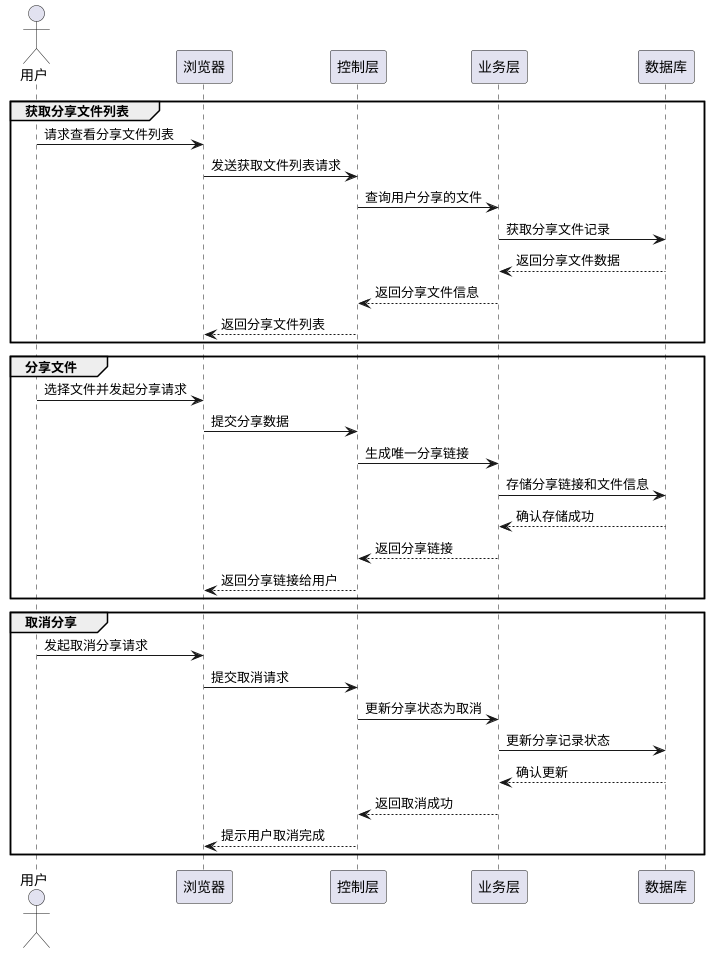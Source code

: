 @startuml
actor 用户 as User
participant 浏览器 as Browser
participant 控制层 as Controller
participant 业务层 as Service
participant 数据库 as DB

group 获取分享文件列表
  User -> Browser : 请求查看分享文件列表
  Browser -> Controller : 发送获取文件列表请求
  Controller -> Service : 查询用户分享的文件
  Service -> DB : 获取分享文件记录
  DB --> Service : 返回分享文件数据
  Service --> Controller : 返回分享文件信息
  Controller --> Browser : 返回分享文件列表
end

group 分享文件
  User -> Browser : 选择文件并发起分享请求
  Browser -> Controller : 提交分享数据
  Controller -> Service : 生成唯一分享链接
  Service -> DB : 存储分享链接和文件信息
  DB --> Service : 确认存储成功
  Service --> Controller : 返回分享链接
  Controller --> Browser : 返回分享链接给用户
end

group 取消分享
  User -> Browser : 发起取消分享请求
  Browser -> Controller : 提交取消请求
  Controller -> Service : 更新分享状态为取消
  Service -> DB : 更新分享记录状态
  DB --> Service : 确认更新
  Service --> Controller : 返回取消成功
  Controller --> Browser : 提示用户取消完成
end
@enduml
